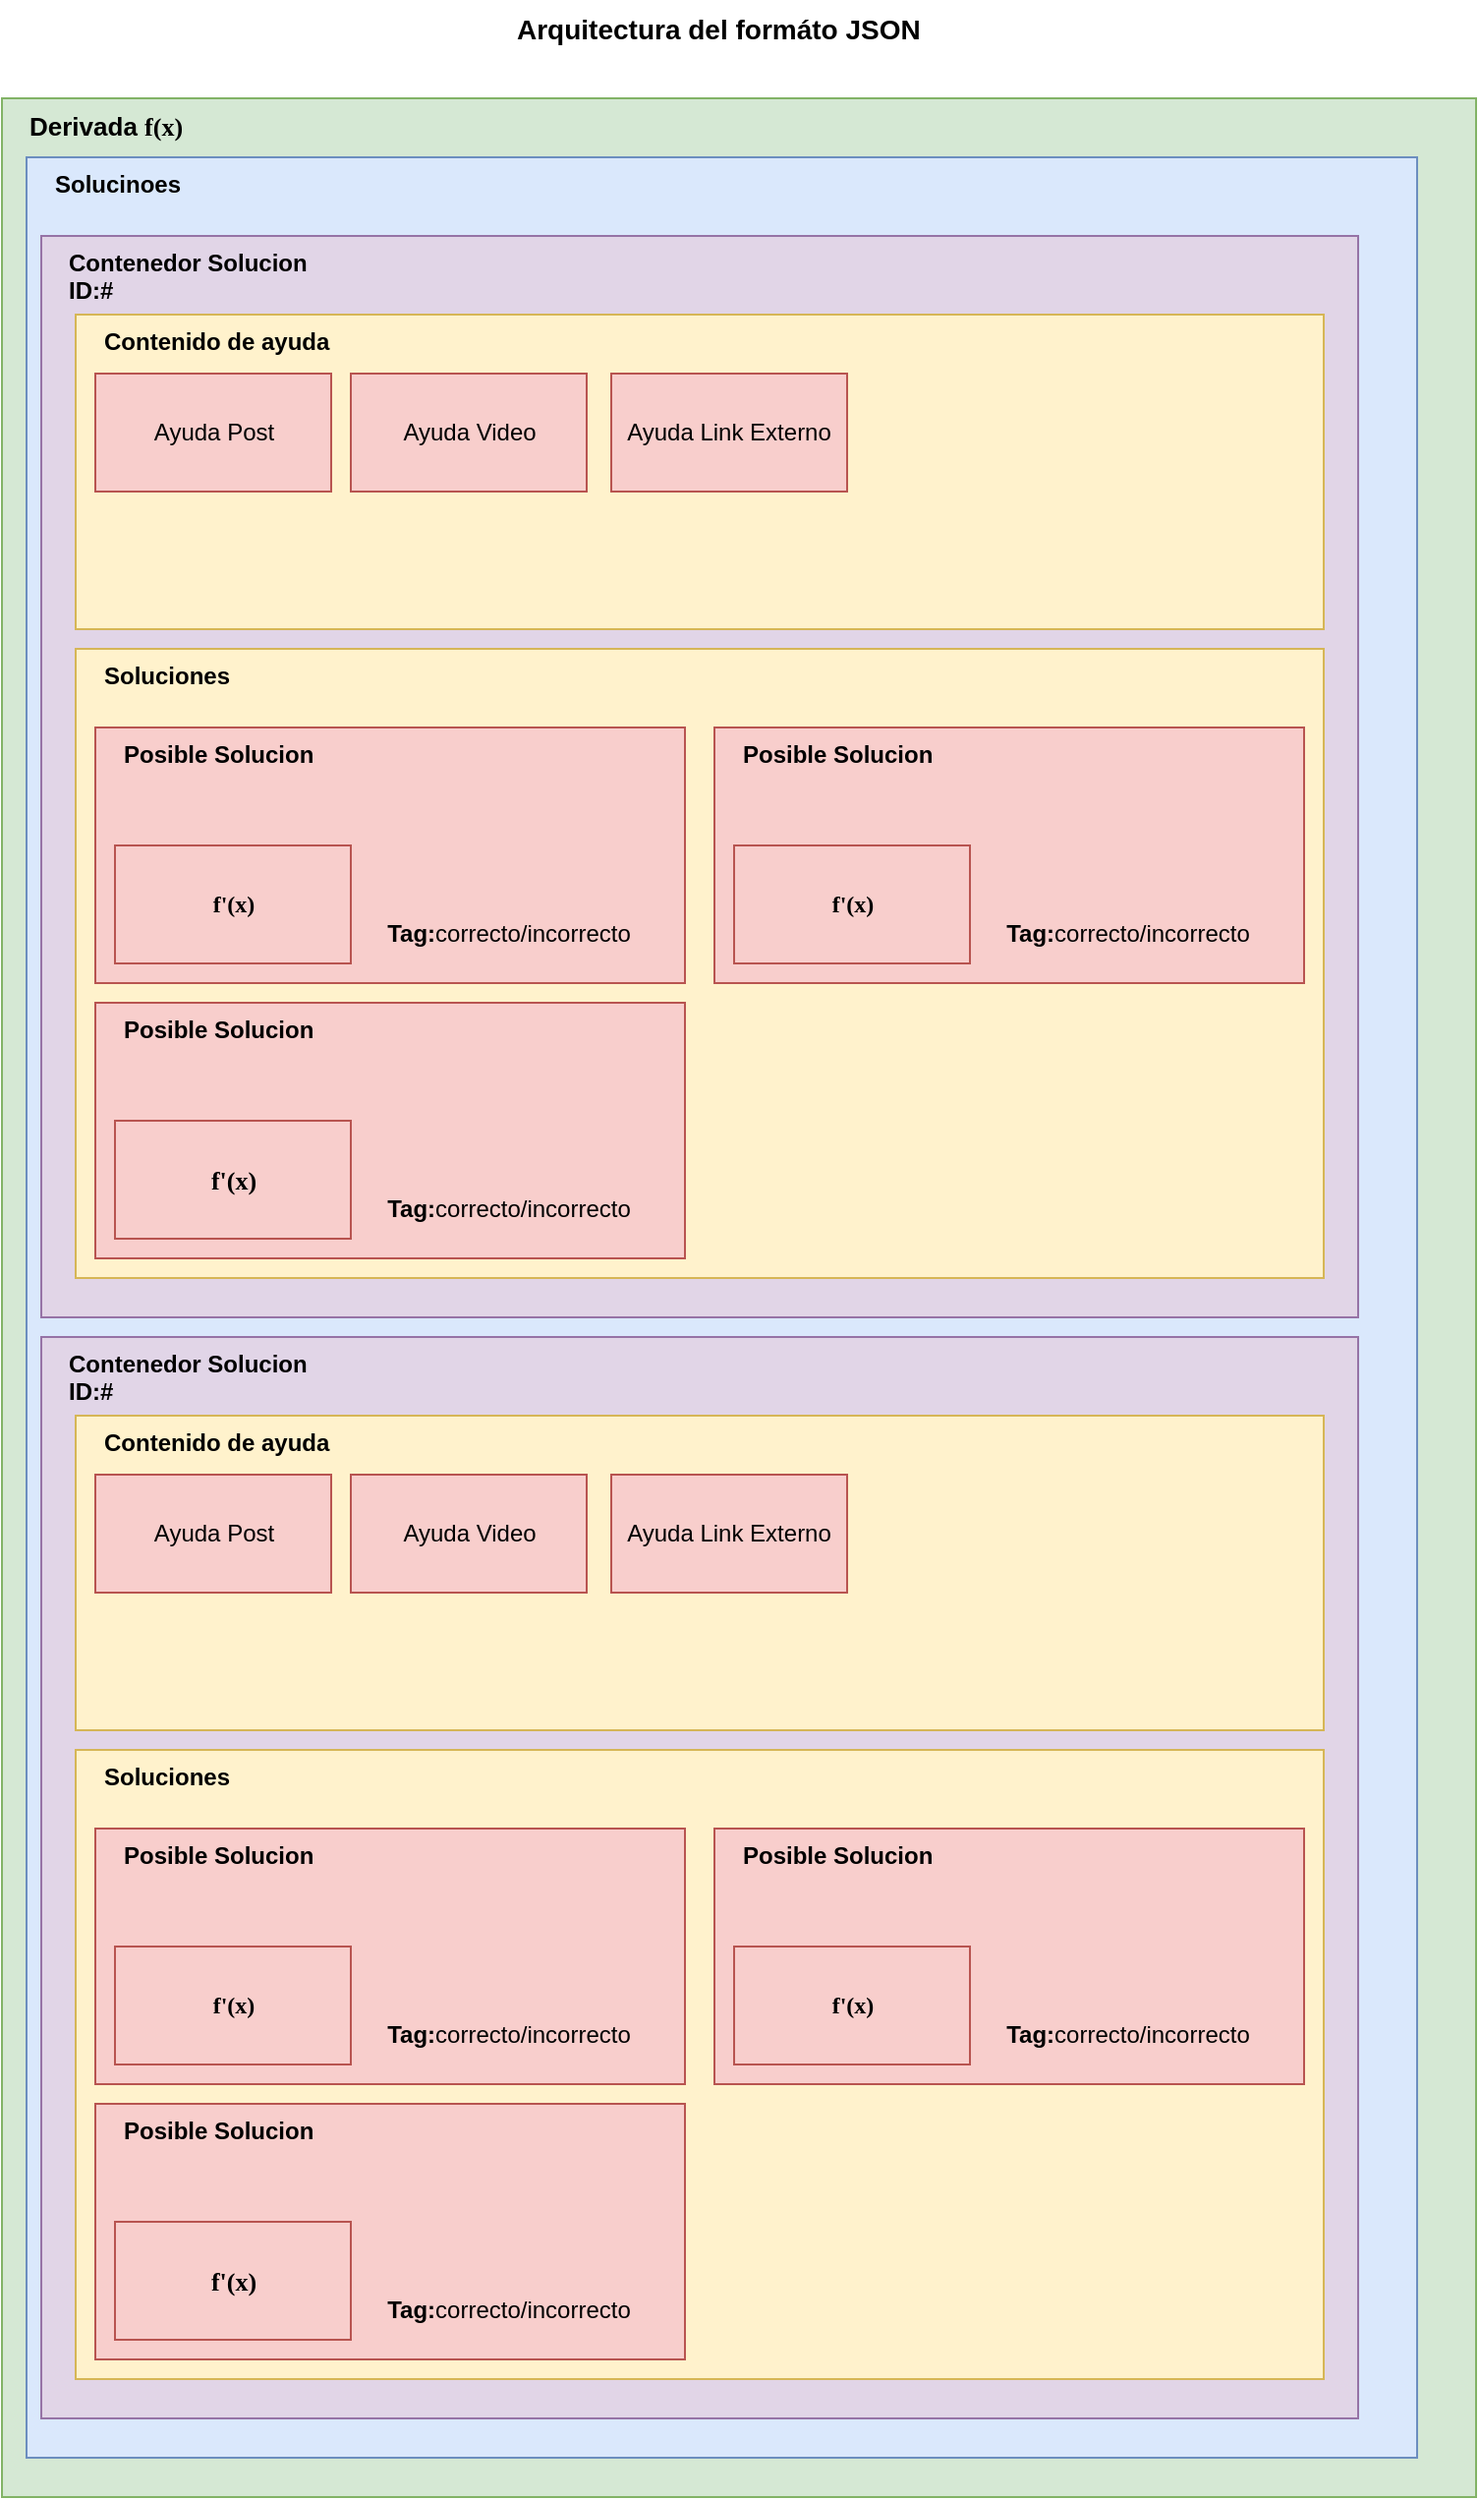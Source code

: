 <mxfile version="24.2.5" type="device">
  <diagram name="Page-1" id="QV8EYSUR_9nYJMlyHOn_">
    <mxGraphModel dx="724" dy="428" grid="1" gridSize="10" guides="1" tooltips="1" connect="1" arrows="1" fold="1" page="1" pageScale="1" pageWidth="850" pageHeight="1100" math="0" shadow="0">
      <root>
        <mxCell id="0" />
        <mxCell id="1" parent="0" />
        <mxCell id="EIpBPT6qNjuwGeGstasM-1" value="Derivada &lt;font face=&quot;Lucida Console&quot;&gt;f(x)&lt;/font&gt;" style="rounded=0;whiteSpace=wrap;html=1;fontStyle=1;fontSize=13;align=left;verticalAlign=top;spacingLeft=12;labelBackgroundColor=none;labelBorderColor=none;textShadow=0;fillColor=#d5e8d4;strokeColor=#82b366;" vertex="1" parent="1">
          <mxGeometry x="50" y="70" width="750" height="1220" as="geometry" />
        </mxCell>
        <mxCell id="EIpBPT6qNjuwGeGstasM-21" value="Solucinoes" style="rounded=0;whiteSpace=wrap;html=1;align=left;verticalAlign=top;spacingLeft=12;fontStyle=1;fillColor=#dae8fc;strokeColor=#6c8ebf;" vertex="1" parent="1">
          <mxGeometry x="62.5" y="100" width="707.5" height="1170" as="geometry" />
        </mxCell>
        <mxCell id="EIpBPT6qNjuwGeGstasM-38" value="&lt;b&gt;Contenedor Solucion&lt;br&gt;&lt;/b&gt;&lt;b style=&quot;background-color: initial;&quot;&gt;ID:#&lt;/b&gt;" style="rounded=0;whiteSpace=wrap;html=1;align=left;verticalAlign=top;spacingLeft=12;fillColor=#e1d5e7;strokeColor=#9673a6;" vertex="1" parent="1">
          <mxGeometry x="70" y="700" width="670" height="550" as="geometry" />
        </mxCell>
        <mxCell id="EIpBPT6qNjuwGeGstasM-7" value="&lt;b&gt;Contenedor Solucion&lt;br&gt;&lt;/b&gt;&lt;b style=&quot;background-color: initial;&quot;&gt;ID:#&lt;/b&gt;" style="rounded=0;whiteSpace=wrap;html=1;align=left;verticalAlign=top;spacingLeft=12;fillColor=#e1d5e7;strokeColor=#9673a6;" vertex="1" parent="1">
          <mxGeometry x="70" y="140" width="670" height="550" as="geometry" />
        </mxCell>
        <mxCell id="EIpBPT6qNjuwGeGstasM-12" value="Soluciones" style="rounded=0;whiteSpace=wrap;html=1;align=left;verticalAlign=top;spacingLeft=12;spacingTop=0;fontStyle=1;fillColor=#fff2cc;strokeColor=#d6b656;" vertex="1" parent="1">
          <mxGeometry x="87.5" y="350" width="635" height="320" as="geometry" />
        </mxCell>
        <mxCell id="EIpBPT6qNjuwGeGstasM-13" value="&lt;b&gt;Posible Solucion&lt;/b&gt;" style="rounded=0;whiteSpace=wrap;html=1;align=left;verticalAlign=top;spacingLeft=12;fillColor=#f8cecc;strokeColor=#b85450;" vertex="1" parent="1">
          <mxGeometry x="97.5" y="390" width="300" height="130" as="geometry" />
        </mxCell>
        <mxCell id="EIpBPT6qNjuwGeGstasM-14" value="&lt;b&gt;f&#39;(x)&lt;/b&gt;" style="rounded=0;whiteSpace=wrap;html=1;fontFamily=Lucida Console;fillColor=#f8cecc;strokeColor=#b85450;" vertex="1" parent="1">
          <mxGeometry x="107.5" y="450" width="120" height="60" as="geometry" />
        </mxCell>
        <mxCell id="EIpBPT6qNjuwGeGstasM-15" value="&lt;b&gt;Tag:&lt;/b&gt;correcto/incorrecto" style="text;html=1;align=center;verticalAlign=middle;whiteSpace=wrap;rounded=0;" vertex="1" parent="1">
          <mxGeometry x="227.5" y="480" width="160" height="30" as="geometry" />
        </mxCell>
        <mxCell id="EIpBPT6qNjuwGeGstasM-2" value="&lt;b&gt;Posible Solucion&lt;/b&gt;" style="rounded=0;whiteSpace=wrap;html=1;align=left;verticalAlign=top;spacingLeft=12;fillColor=#f8cecc;strokeColor=#b85450;" vertex="1" parent="1">
          <mxGeometry x="412.5" y="390" width="300" height="130" as="geometry" />
        </mxCell>
        <mxCell id="EIpBPT6qNjuwGeGstasM-5" value="&lt;b&gt;f&#39;(x)&lt;/b&gt;" style="rounded=0;whiteSpace=wrap;html=1;fontFamily=Lucida Console;fillColor=#f8cecc;strokeColor=#b85450;" vertex="1" parent="1">
          <mxGeometry x="422.5" y="450" width="120" height="60" as="geometry" />
        </mxCell>
        <mxCell id="EIpBPT6qNjuwGeGstasM-6" value="&lt;b&gt;Tag:&lt;/b&gt;correcto/incorrecto" style="text;html=1;align=center;verticalAlign=middle;whiteSpace=wrap;rounded=0;" vertex="1" parent="1">
          <mxGeometry x="542.5" y="480" width="160" height="30" as="geometry" />
        </mxCell>
        <mxCell id="EIpBPT6qNjuwGeGstasM-8" value="&lt;b&gt;Posible Solucion&lt;/b&gt;" style="rounded=0;whiteSpace=wrap;html=1;align=left;verticalAlign=top;spacingLeft=12;fillColor=#f8cecc;strokeColor=#b85450;" vertex="1" parent="1">
          <mxGeometry x="97.5" y="530" width="300" height="130" as="geometry" />
        </mxCell>
        <mxCell id="EIpBPT6qNjuwGeGstasM-9" value="&lt;b style=&quot;font-size: 13px;&quot;&gt;f&#39;(x)&lt;/b&gt;" style="rounded=0;whiteSpace=wrap;html=1;fontFamily=Lucida Console;fontSize=13;fillColor=#f8cecc;strokeColor=#b85450;" vertex="1" parent="1">
          <mxGeometry x="107.5" y="590" width="120" height="60" as="geometry" />
        </mxCell>
        <mxCell id="EIpBPT6qNjuwGeGstasM-10" value="&lt;b&gt;Tag:&lt;/b&gt;correcto/incorrecto" style="text;html=1;align=center;verticalAlign=middle;whiteSpace=wrap;rounded=0;" vertex="1" parent="1">
          <mxGeometry x="227.5" y="620" width="160" height="30" as="geometry" />
        </mxCell>
        <mxCell id="EIpBPT6qNjuwGeGstasM-16" value="Contenido de ayuda" style="rounded=0;whiteSpace=wrap;html=1;fontStyle=1;align=left;verticalAlign=top;spacingLeft=12;fillColor=#fff2cc;strokeColor=#d6b656;" vertex="1" parent="1">
          <mxGeometry x="87.5" y="180" width="635" height="160" as="geometry" />
        </mxCell>
        <mxCell id="EIpBPT6qNjuwGeGstasM-18" value="Ayuda Post" style="rounded=0;whiteSpace=wrap;html=1;fillColor=#f8cecc;strokeColor=#b85450;" vertex="1" parent="1">
          <mxGeometry x="97.5" y="210" width="120" height="60" as="geometry" />
        </mxCell>
        <mxCell id="EIpBPT6qNjuwGeGstasM-19" value="Ayuda Video" style="rounded=0;whiteSpace=wrap;html=1;fillColor=#f8cecc;strokeColor=#b85450;" vertex="1" parent="1">
          <mxGeometry x="227.5" y="210" width="120" height="60" as="geometry" />
        </mxCell>
        <mxCell id="EIpBPT6qNjuwGeGstasM-20" value="Ayuda Link Externo" style="rounded=0;whiteSpace=wrap;html=1;fillColor=#f8cecc;strokeColor=#b85450;" vertex="1" parent="1">
          <mxGeometry x="360" y="210" width="120" height="60" as="geometry" />
        </mxCell>
        <mxCell id="EIpBPT6qNjuwGeGstasM-23" value="Arquitectura del formáto JSON" style="text;align=left;verticalAlign=middle;rounded=0;fontStyle=1;fontSize=14;textShadow=0;whiteSpace=wrap;html=1;horizontal=1;" vertex="1" parent="1">
          <mxGeometry x="310" y="20" width="230" height="30" as="geometry" />
        </mxCell>
        <mxCell id="EIpBPT6qNjuwGeGstasM-24" value="Soluciones" style="rounded=0;whiteSpace=wrap;html=1;align=left;verticalAlign=top;spacingLeft=12;spacingTop=0;fontStyle=1;fillColor=#fff2cc;strokeColor=#d6b656;" vertex="1" parent="1">
          <mxGeometry x="87.5" y="910" width="635" height="320" as="geometry" />
        </mxCell>
        <mxCell id="EIpBPT6qNjuwGeGstasM-25" value="&lt;b&gt;Posible Solucion&lt;/b&gt;" style="rounded=0;whiteSpace=wrap;html=1;align=left;verticalAlign=top;spacingLeft=12;fillColor=#f8cecc;strokeColor=#b85450;" vertex="1" parent="1">
          <mxGeometry x="97.5" y="950" width="300" height="130" as="geometry" />
        </mxCell>
        <mxCell id="EIpBPT6qNjuwGeGstasM-26" value="&lt;b&gt;f&#39;(x)&lt;/b&gt;" style="rounded=0;whiteSpace=wrap;html=1;fontFamily=Lucida Console;fillColor=#f8cecc;strokeColor=#b85450;" vertex="1" parent="1">
          <mxGeometry x="107.5" y="1010" width="120" height="60" as="geometry" />
        </mxCell>
        <mxCell id="EIpBPT6qNjuwGeGstasM-27" value="&lt;b&gt;Tag:&lt;/b&gt;correcto/incorrecto" style="text;html=1;align=center;verticalAlign=middle;whiteSpace=wrap;rounded=0;" vertex="1" parent="1">
          <mxGeometry x="227.5" y="1040" width="160" height="30" as="geometry" />
        </mxCell>
        <mxCell id="EIpBPT6qNjuwGeGstasM-28" value="&lt;b&gt;Posible Solucion&lt;/b&gt;" style="rounded=0;whiteSpace=wrap;html=1;align=left;verticalAlign=top;spacingLeft=12;fillColor=#f8cecc;strokeColor=#b85450;" vertex="1" parent="1">
          <mxGeometry x="412.5" y="950" width="300" height="130" as="geometry" />
        </mxCell>
        <mxCell id="EIpBPT6qNjuwGeGstasM-29" value="&lt;b&gt;f&#39;(x)&lt;/b&gt;" style="rounded=0;whiteSpace=wrap;html=1;fontFamily=Lucida Console;fillColor=#f8cecc;strokeColor=#b85450;" vertex="1" parent="1">
          <mxGeometry x="422.5" y="1010" width="120" height="60" as="geometry" />
        </mxCell>
        <mxCell id="EIpBPT6qNjuwGeGstasM-30" value="&lt;b&gt;Tag:&lt;/b&gt;correcto/incorrecto" style="text;html=1;align=center;verticalAlign=middle;whiteSpace=wrap;rounded=0;" vertex="1" parent="1">
          <mxGeometry x="542.5" y="1040" width="160" height="30" as="geometry" />
        </mxCell>
        <mxCell id="EIpBPT6qNjuwGeGstasM-31" value="&lt;b&gt;Posible Solucion&lt;/b&gt;" style="rounded=0;whiteSpace=wrap;html=1;align=left;verticalAlign=top;spacingLeft=12;fillColor=#f8cecc;strokeColor=#b85450;" vertex="1" parent="1">
          <mxGeometry x="97.5" y="1090" width="300" height="130" as="geometry" />
        </mxCell>
        <mxCell id="EIpBPT6qNjuwGeGstasM-32" value="&lt;b style=&quot;font-size: 13px;&quot;&gt;f&#39;(x)&lt;/b&gt;" style="rounded=0;whiteSpace=wrap;html=1;fontFamily=Lucida Console;fontSize=13;fillColor=#f8cecc;strokeColor=#b85450;" vertex="1" parent="1">
          <mxGeometry x="107.5" y="1150" width="120" height="60" as="geometry" />
        </mxCell>
        <mxCell id="EIpBPT6qNjuwGeGstasM-33" value="&lt;b&gt;Tag:&lt;/b&gt;correcto/incorrecto" style="text;html=1;align=center;verticalAlign=middle;whiteSpace=wrap;rounded=0;" vertex="1" parent="1">
          <mxGeometry x="227.5" y="1180" width="160" height="30" as="geometry" />
        </mxCell>
        <mxCell id="EIpBPT6qNjuwGeGstasM-34" value="Contenido de ayuda" style="rounded=0;whiteSpace=wrap;html=1;fontStyle=1;align=left;verticalAlign=top;spacingLeft=12;fillColor=#fff2cc;strokeColor=#d6b656;" vertex="1" parent="1">
          <mxGeometry x="87.5" y="740" width="635" height="160" as="geometry" />
        </mxCell>
        <mxCell id="EIpBPT6qNjuwGeGstasM-35" value="Ayuda Post" style="rounded=0;whiteSpace=wrap;html=1;fillColor=#f8cecc;strokeColor=#b85450;" vertex="1" parent="1">
          <mxGeometry x="97.5" y="770" width="120" height="60" as="geometry" />
        </mxCell>
        <mxCell id="EIpBPT6qNjuwGeGstasM-36" value="Ayuda Video" style="rounded=0;whiteSpace=wrap;html=1;fillColor=#f8cecc;strokeColor=#b85450;" vertex="1" parent="1">
          <mxGeometry x="227.5" y="770" width="120" height="60" as="geometry" />
        </mxCell>
        <mxCell id="EIpBPT6qNjuwGeGstasM-37" value="Ayuda Link Externo" style="rounded=0;whiteSpace=wrap;html=1;fillColor=#f8cecc;strokeColor=#b85450;" vertex="1" parent="1">
          <mxGeometry x="360" y="770" width="120" height="60" as="geometry" />
        </mxCell>
      </root>
    </mxGraphModel>
  </diagram>
</mxfile>
